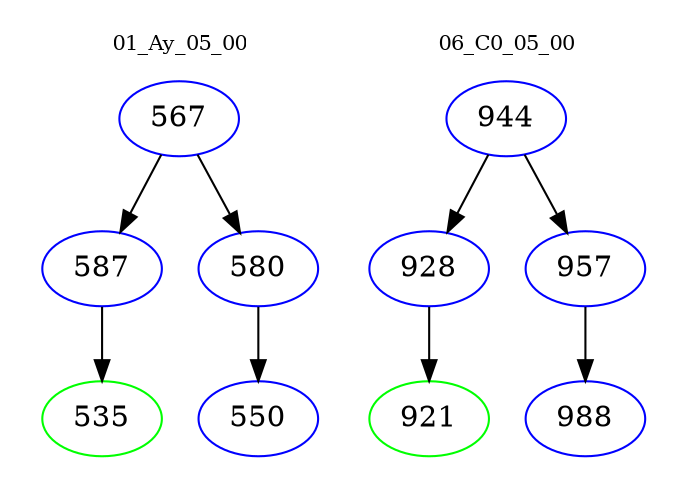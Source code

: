 digraph{
subgraph cluster_0 {
color = white
label = "01_Ay_05_00";
fontsize=10;
T0_567 [label="567", color="blue"]
T0_567 -> T0_587 [color="black"]
T0_587 [label="587", color="blue"]
T0_587 -> T0_535 [color="black"]
T0_535 [label="535", color="green"]
T0_567 -> T0_580 [color="black"]
T0_580 [label="580", color="blue"]
T0_580 -> T0_550 [color="black"]
T0_550 [label="550", color="blue"]
}
subgraph cluster_1 {
color = white
label = "06_C0_05_00";
fontsize=10;
T1_944 [label="944", color="blue"]
T1_944 -> T1_928 [color="black"]
T1_928 [label="928", color="blue"]
T1_928 -> T1_921 [color="black"]
T1_921 [label="921", color="green"]
T1_944 -> T1_957 [color="black"]
T1_957 [label="957", color="blue"]
T1_957 -> T1_988 [color="black"]
T1_988 [label="988", color="blue"]
}
}
